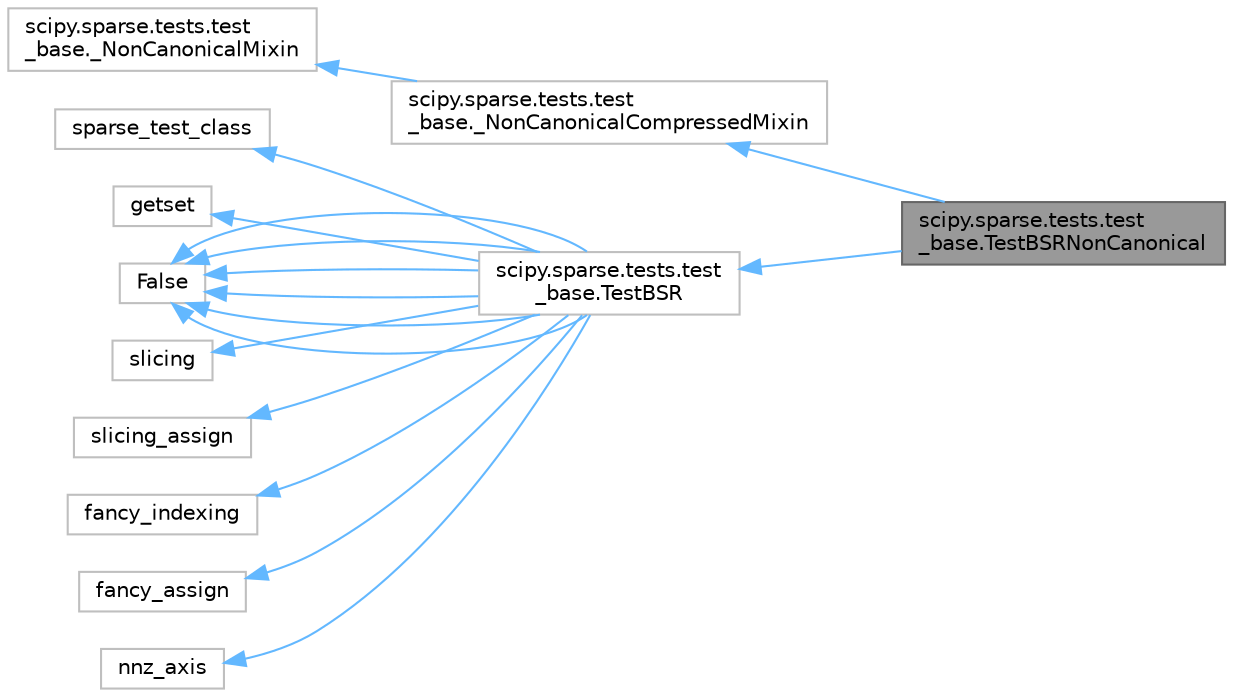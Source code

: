 digraph "scipy.sparse.tests.test_base.TestBSRNonCanonical"
{
 // LATEX_PDF_SIZE
  bgcolor="transparent";
  edge [fontname=Helvetica,fontsize=10,labelfontname=Helvetica,labelfontsize=10];
  node [fontname=Helvetica,fontsize=10,shape=box,height=0.2,width=0.4];
  rankdir="LR";
  Node1 [id="Node000001",label="scipy.sparse.tests.test\l_base.TestBSRNonCanonical",height=0.2,width=0.4,color="gray40", fillcolor="grey60", style="filled", fontcolor="black",tooltip=" "];
  Node2 -> Node1 [id="edge17_Node000001_Node000002",dir="back",color="steelblue1",style="solid",tooltip=" "];
  Node2 [id="Node000002",label="scipy.sparse.tests.test\l_base._NonCanonicalCompressedMixin",height=0.2,width=0.4,color="grey75", fillcolor="white", style="filled",URL="$d0/d78/classscipy_1_1sparse_1_1tests_1_1test__base_1_1__NonCanonicalCompressedMixin.html",tooltip=" "];
  Node3 -> Node2 [id="edge18_Node000002_Node000003",dir="back",color="steelblue1",style="solid",tooltip=" "];
  Node3 [id="Node000003",label="scipy.sparse.tests.test\l_base._NonCanonicalMixin",height=0.2,width=0.4,color="grey75", fillcolor="white", style="filled",URL="$d1/d14/classscipy_1_1sparse_1_1tests_1_1test__base_1_1__NonCanonicalMixin.html",tooltip=" "];
  Node4 -> Node1 [id="edge19_Node000001_Node000004",dir="back",color="steelblue1",style="solid",tooltip=" "];
  Node4 [id="Node000004",label="scipy.sparse.tests.test\l_base.TestBSR",height=0.2,width=0.4,color="grey75", fillcolor="white", style="filled",URL="$d8/d2c/classscipy_1_1sparse_1_1tests_1_1test__base_1_1TestBSR.html",tooltip=" "];
  Node5 -> Node4 [id="edge20_Node000004_Node000005",dir="back",color="steelblue1",style="solid",tooltip=" "];
  Node5 [id="Node000005",label="sparse_test_class",height=0.2,width=0.4,color="grey75", fillcolor="white", style="filled",URL="$de/d31/classsparse__test__class.html",tooltip=" "];
  Node6 -> Node4 [id="edge21_Node000004_Node000006",dir="back",color="steelblue1",style="solid",tooltip=" "];
  Node6 [id="Node000006",label="getset",height=0.2,width=0.4,color="grey75", fillcolor="white", style="filled",URL="$d9/d13/classgetset.html",tooltip=" "];
  Node7 -> Node4 [id="edge22_Node000004_Node000007",dir="back",color="steelblue1",style="solid",tooltip=" "];
  Node7 [id="Node000007",label="False",height=0.2,width=0.4,color="grey75", fillcolor="white", style="filled",tooltip=" "];
  Node8 -> Node4 [id="edge23_Node000004_Node000008",dir="back",color="steelblue1",style="solid",tooltip=" "];
  Node8 [id="Node000008",label="slicing",height=0.2,width=0.4,color="grey75", fillcolor="white", style="filled",URL="$dc/d8b/classslicing.html",tooltip=" "];
  Node7 -> Node4 [id="edge24_Node000004_Node000007",dir="back",color="steelblue1",style="solid",tooltip=" "];
  Node9 -> Node4 [id="edge25_Node000004_Node000009",dir="back",color="steelblue1",style="solid",tooltip=" "];
  Node9 [id="Node000009",label="slicing_assign",height=0.2,width=0.4,color="grey75", fillcolor="white", style="filled",URL="$de/d5f/classslicing__assign.html",tooltip=" "];
  Node7 -> Node4 [id="edge26_Node000004_Node000007",dir="back",color="steelblue1",style="solid",tooltip=" "];
  Node10 -> Node4 [id="edge27_Node000004_Node000010",dir="back",color="steelblue1",style="solid",tooltip=" "];
  Node10 [id="Node000010",label="fancy_indexing",height=0.2,width=0.4,color="grey75", fillcolor="white", style="filled",URL="$da/de4/classfancy__indexing.html",tooltip=" "];
  Node7 -> Node4 [id="edge28_Node000004_Node000007",dir="back",color="steelblue1",style="solid",tooltip=" "];
  Node11 -> Node4 [id="edge29_Node000004_Node000011",dir="back",color="steelblue1",style="solid",tooltip=" "];
  Node11 [id="Node000011",label="fancy_assign",height=0.2,width=0.4,color="grey75", fillcolor="white", style="filled",URL="$d3/d0f/classfancy__assign.html",tooltip=" "];
  Node7 -> Node4 [id="edge30_Node000004_Node000007",dir="back",color="steelblue1",style="solid",tooltip=" "];
  Node12 -> Node4 [id="edge31_Node000004_Node000012",dir="back",color="steelblue1",style="solid",tooltip=" "];
  Node12 [id="Node000012",label="nnz_axis",height=0.2,width=0.4,color="grey75", fillcolor="white", style="filled",URL="$dd/dc9/classnnz__axis.html",tooltip=" "];
  Node7 -> Node4 [id="edge32_Node000004_Node000007",dir="back",color="steelblue1",style="solid",tooltip=" "];
}
